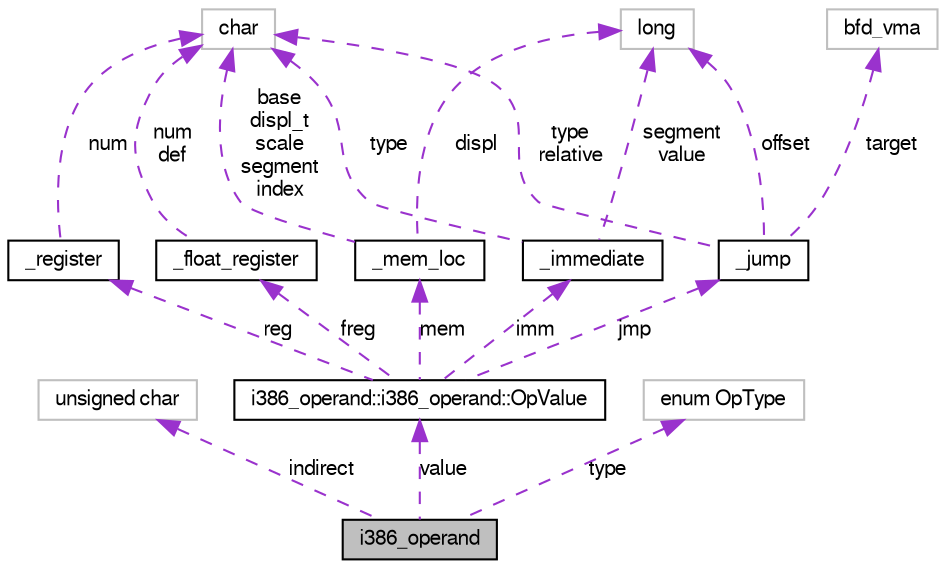 digraph G
{
  bgcolor="transparent";
  edge [fontname="FreeSans",fontsize="10",labelfontname="FreeSans",labelfontsize="10"];
  node [fontname="FreeSans",fontsize="10",shape=record];
  Node1 [label="i386_operand",height=0.2,width=0.4,color="black", fillcolor="grey75", style="filled" fontcolor="black"];
  Node2 -> Node1 [dir=back,color="darkorchid3",fontsize="10",style="dashed",label="indirect",fontname="FreeSans"];
  Node2 [label="unsigned char",height=0.2,width=0.4,color="grey75"];
  Node3 -> Node1 [dir=back,color="darkorchid3",fontsize="10",style="dashed",label="value",fontname="FreeSans"];
  Node3 [label="i386_operand::i386_operand::OpValue",height=0.2,width=0.4,color="black",URL="$unioni386__operand_1_1OpValue.html"];
  Node4 -> Node3 [dir=back,color="darkorchid3",fontsize="10",style="dashed",label="freg",fontname="FreeSans"];
  Node4 [label="_float_register",height=0.2,width=0.4,color="black",URL="$struct__float__register.html"];
  Node5 -> Node4 [dir=back,color="darkorchid3",fontsize="10",style="dashed",label="num\ndef",fontname="FreeSans"];
  Node5 [label="char",height=0.2,width=0.4,color="grey75"];
  Node6 -> Node3 [dir=back,color="darkorchid3",fontsize="10",style="dashed",label="jmp",fontname="FreeSans"];
  Node6 [label="_jump",height=0.2,width=0.4,color="black",URL="$struct__jump.html"];
  Node5 -> Node6 [dir=back,color="darkorchid3",fontsize="10",style="dashed",label="type\nrelative",fontname="FreeSans"];
  Node7 -> Node6 [dir=back,color="darkorchid3",fontsize="10",style="dashed",label="target",fontname="FreeSans"];
  Node7 [label="bfd_vma",height=0.2,width=0.4,color="grey75"];
  Node8 -> Node6 [dir=back,color="darkorchid3",fontsize="10",style="dashed",label="offset",fontname="FreeSans"];
  Node8 [label="long",height=0.2,width=0.4,color="grey75"];
  Node9 -> Node3 [dir=back,color="darkorchid3",fontsize="10",style="dashed",label="mem",fontname="FreeSans"];
  Node9 [label="_mem_loc",height=0.2,width=0.4,color="black",URL="$struct__mem__loc.html"];
  Node5 -> Node9 [dir=back,color="darkorchid3",fontsize="10",style="dashed",label="base\ndispl_t\nscale\nsegment\nindex",fontname="FreeSans"];
  Node8 -> Node9 [dir=back,color="darkorchid3",fontsize="10",style="dashed",label="displ",fontname="FreeSans"];
  Node10 -> Node3 [dir=back,color="darkorchid3",fontsize="10",style="dashed",label="imm",fontname="FreeSans"];
  Node10 [label="_immediate",height=0.2,width=0.4,color="black",URL="$struct__immediate.html"];
  Node5 -> Node10 [dir=back,color="darkorchid3",fontsize="10",style="dashed",label="type",fontname="FreeSans"];
  Node8 -> Node10 [dir=back,color="darkorchid3",fontsize="10",style="dashed",label="segment\nvalue",fontname="FreeSans"];
  Node11 -> Node3 [dir=back,color="darkorchid3",fontsize="10",style="dashed",label="reg",fontname="FreeSans"];
  Node11 [label="_register",height=0.2,width=0.4,color="black",URL="$struct__register.html"];
  Node5 -> Node11 [dir=back,color="darkorchid3",fontsize="10",style="dashed",label="num",fontname="FreeSans"];
  Node12 -> Node1 [dir=back,color="darkorchid3",fontsize="10",style="dashed",label="type",fontname="FreeSans"];
  Node12 [label="enum OpType",height=0.2,width=0.4,color="grey75"];
}

